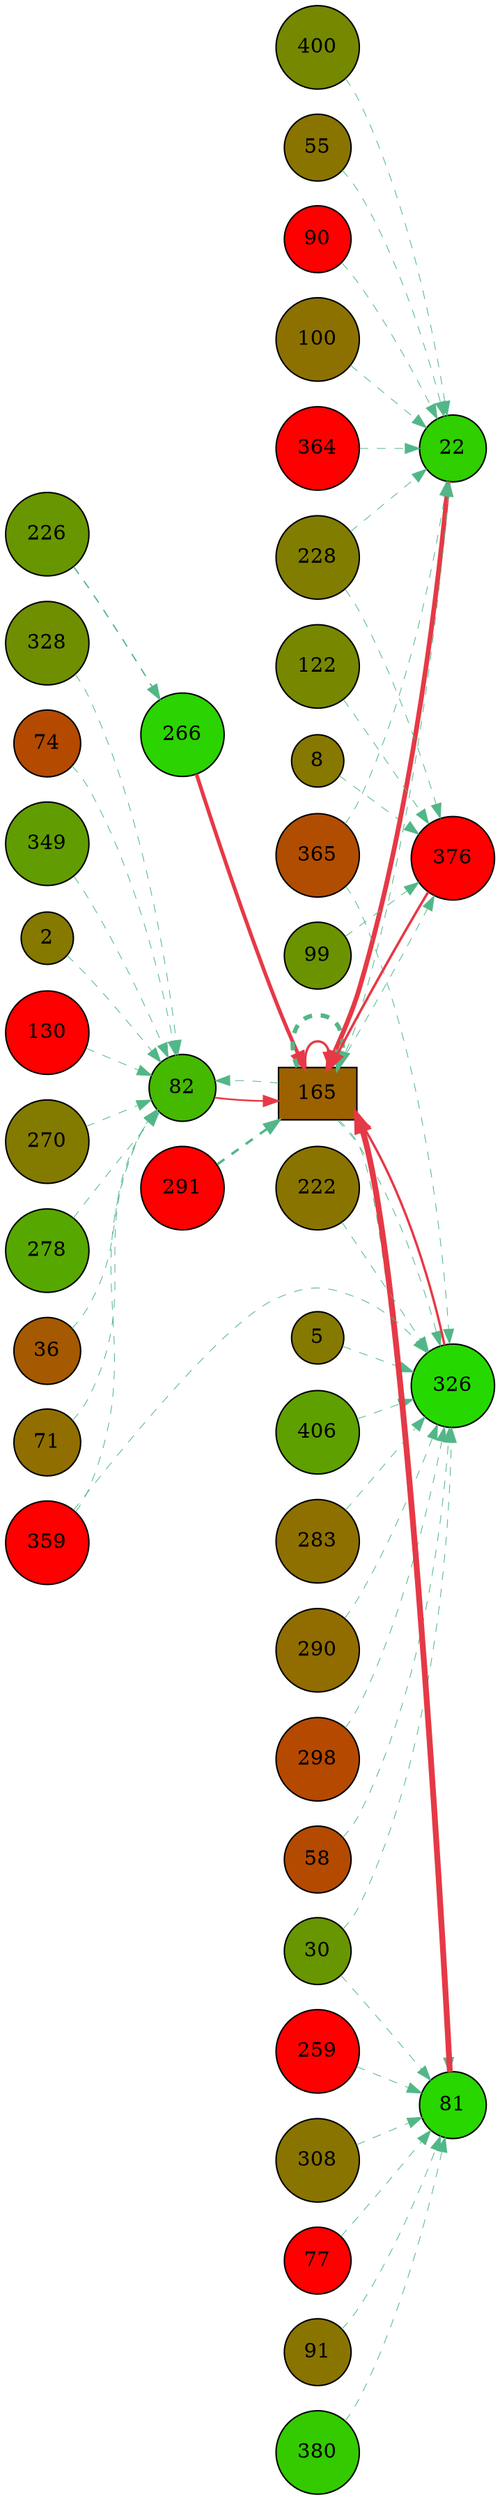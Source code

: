 digraph G{
rankdir=LR;
2 [style=filled, shape=circle, fillcolor="#857900", label="2"];
259 [style=filled, shape=circle, fillcolor="#fe0000", label="259"];
130 [style=filled, shape=circle, fillcolor="#fe0000", label="130"];
5 [style=filled, shape=circle, fillcolor="#857900", label="5"];
8 [style=filled, shape=circle, fillcolor="#867800", label="8"];
266 [style=filled, shape=circle, fillcolor="#2bd300", label="266"];
270 [style=filled, shape=circle, fillcolor="#837b00", label="270"];
400 [style=filled, shape=circle, fillcolor="#768800", label="400"];
22 [style=filled, shape=circle, fillcolor="#2fcf00", label="22"];
406 [style=filled, shape=circle, fillcolor="#5ea000", label="406"];
278 [style=filled, shape=circle, fillcolor="#56a800", label="278"];
283 [style=filled, shape=circle, fillcolor="#8e7000", label="283"];
30 [style=filled, shape=circle, fillcolor="#689600", label="30"];
290 [style=filled, shape=circle, fillcolor="#916d00", label="290"];
291 [style=filled, shape=circle, fillcolor="#fe0000", label="291"];
36 [style=filled, shape=circle, fillcolor="#a55900", label="36"];
165 [style=filled, shape=box, fillcolor="#9c6200", label="165"];
298 [style=filled, shape=circle, fillcolor="#b54900", label="298"];
308 [style=filled, shape=circle, fillcolor="#8a7400", label="308"];
55 [style=filled, shape=circle, fillcolor="#8a7400", label="55"];
58 [style=filled, shape=circle, fillcolor="#b44a00", label="58"];
326 [style=filled, shape=circle, fillcolor="#25d900", label="326"];
71 [style=filled, shape=circle, fillcolor="#906e00", label="71"];
328 [style=filled, shape=circle, fillcolor="#6f8f00", label="328"];
74 [style=filled, shape=circle, fillcolor="#b44a00", label="74"];
77 [style=filled, shape=circle, fillcolor="#fe0000", label="77"];
81 [style=filled, shape=circle, fillcolor="#28d600", label="81"];
82 [style=filled, shape=circle, fillcolor="#45b900", label="82"];
90 [style=filled, shape=circle, fillcolor="#fe0000", label="90"];
91 [style=filled, shape=circle, fillcolor="#8a7400", label="91"];
349 [style=filled, shape=circle, fillcolor="#619d00", label="349"];
222 [style=filled, shape=circle, fillcolor="#8a7400", label="222"];
226 [style=filled, shape=circle, fillcolor="#689600", label="226"];
99 [style=filled, shape=circle, fillcolor="#6b9300", label="99"];
228 [style=filled, shape=circle, fillcolor="#817d00", label="228"];
100 [style=filled, shape=circle, fillcolor="#8d7100", label="100"];
359 [style=filled, shape=circle, fillcolor="#fe0000", label="359"];
364 [style=filled, shape=circle, fillcolor="#fe0000", label="364"];
365 [style=filled, shape=circle, fillcolor="#b14d00", label="365"];
376 [style=filled, shape=circle, fillcolor="#fe0000", label="376"];
122 [style=filled, shape=circle, fillcolor="#778700", label="122"];
380 [style=filled, shape=circle, fillcolor="#33cb00", label="380"];
81 -> 165 [color="#e63946",penwidth=4.00];
22 -> 165 [color="#e63946",penwidth=3.25];
266 -> 165 [color="#e63946",penwidth=2.58];
376 -> 165 [color="#e63946",penwidth=1.73];
326 -> 165 [color="#e63946",penwidth=1.64];
165 -> 165 [color="#e63946",penwidth=1.63];
82 -> 165 [color="#e63946",penwidth=1.17];
165 -> 165 [color="#52b788",style=dashed,penwidth=3.00];
291 -> 165 [color="#52b788",style=dashed,penwidth=1.69];
365 -> 326 [color="#52b788",style=dashed,penwidth=0.50];
30 -> 326 [color="#52b788",style=dashed,penwidth=0.50];
359 -> 326 [color="#52b788",style=dashed,penwidth=0.50];
5 -> 326 [color="#52b788",style=dashed,penwidth=0.50];
165 -> 326 [color="#52b788",style=dashed,penwidth=0.50];
298 -> 326 [color="#52b788",style=dashed,penwidth=0.50];
406 -> 326 [color="#52b788",style=dashed,penwidth=0.50];
222 -> 326 [color="#52b788",style=dashed,penwidth=0.50];
290 -> 326 [color="#52b788",style=dashed,penwidth=0.50];
58 -> 326 [color="#52b788",style=dashed,penwidth=0.50];
283 -> 326 [color="#52b788",style=dashed,penwidth=0.50];
226 -> 266 [color="#52b788",style=dashed,penwidth=0.89];
30 -> 81 [color="#52b788",style=dashed,penwidth=0.50];
165 -> 81 [color="#52b788",style=dashed,penwidth=0.50];
380 -> 81 [color="#52b788",style=dashed,penwidth=0.50];
91 -> 81 [color="#52b788",style=dashed,penwidth=0.50];
77 -> 81 [color="#52b788",style=dashed,penwidth=0.50];
259 -> 81 [color="#52b788",style=dashed,penwidth=0.50];
308 -> 81 [color="#52b788",style=dashed,penwidth=0.50];
328 -> 82 [color="#52b788",style=dashed,penwidth=0.50];
74 -> 82 [color="#52b788",style=dashed,penwidth=0.50];
349 -> 82 [color="#52b788",style=dashed,penwidth=0.50];
359 -> 82 [color="#52b788",style=dashed,penwidth=0.50];
165 -> 82 [color="#52b788",style=dashed,penwidth=0.50];
2 -> 82 [color="#52b788",style=dashed,penwidth=0.50];
36 -> 82 [color="#52b788",style=dashed,penwidth=0.50];
278 -> 82 [color="#52b788",style=dashed,penwidth=0.50];
71 -> 82 [color="#52b788",style=dashed,penwidth=0.50];
270 -> 82 [color="#52b788",style=dashed,penwidth=0.50];
130 -> 82 [color="#52b788",style=dashed,penwidth=0.50];
365 -> 22 [color="#52b788",style=dashed,penwidth=0.50];
165 -> 22 [color="#52b788",style=dashed,penwidth=0.50];
228 -> 22 [color="#52b788",style=dashed,penwidth=0.50];
90 -> 22 [color="#52b788",style=dashed,penwidth=0.50];
400 -> 22 [color="#52b788",style=dashed,penwidth=0.50];
100 -> 22 [color="#52b788",style=dashed,penwidth=0.50];
55 -> 22 [color="#52b788",style=dashed,penwidth=0.50];
364 -> 22 [color="#52b788",style=dashed,penwidth=0.50];
228 -> 376 [color="#52b788",style=dashed,penwidth=0.50];
122 -> 376 [color="#52b788",style=dashed,penwidth=0.50];
8 -> 376 [color="#52b788",style=dashed,penwidth=0.50];
165 -> 376 [color="#52b788",style=dashed,penwidth=0.50];
99 -> 376 [color="#52b788",style=dashed,penwidth=0.50];
}